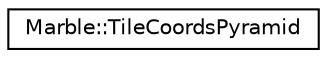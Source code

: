 digraph "Graphical Class Hierarchy"
{
  edge [fontname="Helvetica",fontsize="10",labelfontname="Helvetica",labelfontsize="10"];
  node [fontname="Helvetica",fontsize="10",shape=record];
  rankdir="LR";
  Node1 [label="Marble::TileCoordsPyramid",height=0.2,width=0.4,color="black", fillcolor="white", style="filled",URL="$class_marble_1_1_tile_coords_pyramid.html"];
}
